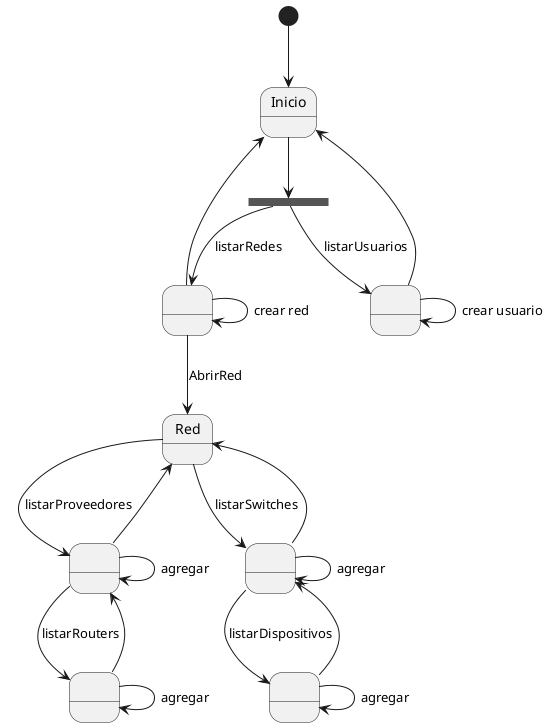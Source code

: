 @startuml proyecto

state fork_state <<fork>>

state NONAME_REDES as " "
state NONAME_USUARIOS as " "
state NONAME_DISPOSITIVOS as " "
state NONAME_ROUTERS as " "
state NONAME_CONTACTOS as " "
state NONAME_SWITCHES as " "

[*] --> Inicio
Inicio --> fork_state

'Usuarios
fork_state --> NONAME_USUARIOS: listarUsuarios
NONAME_USUARIOS --> NONAME_USUARIOS: crear usuario
NONAME_USUARIOS -up-> Inicio
'Redes
fork_state --> NONAME_REDES: listarRedes
NONAME_REDES --> NONAME_REDES: crear red
NONAME_REDES --> Red: AbrirRed
NONAME_REDES -up-> Inicio

'Contactos
Red --> NONAME_CONTACTOS: listarProveedores
NONAME_CONTACTOS --> NONAME_CONTACTOS: agregar 
NONAME_CONTACTOS --> Red

'Routers
NONAME_CONTACTOS --> NONAME_ROUTERS: listarRouters
NONAME_ROUTERS --> NONAME_ROUTERS: agregar 
NONAME_ROUTERS --> NONAME_CONTACTOS

'Switches
Red --> NONAME_SWITCHES: listarSwitches
NONAME_SWITCHES --> NONAME_SWITCHES: agregar 
NONAME_SWITCHES --> Red

'Dispositivos
NONAME_SWITCHES --> NONAME_DISPOSITIVOS: listarDispositivos
NONAME_DISPOSITIVOS --> NONAME_DISPOSITIVOS: agregar 
NONAME_DISPOSITIVOS --> NONAME_SWITCHES
@enduml
